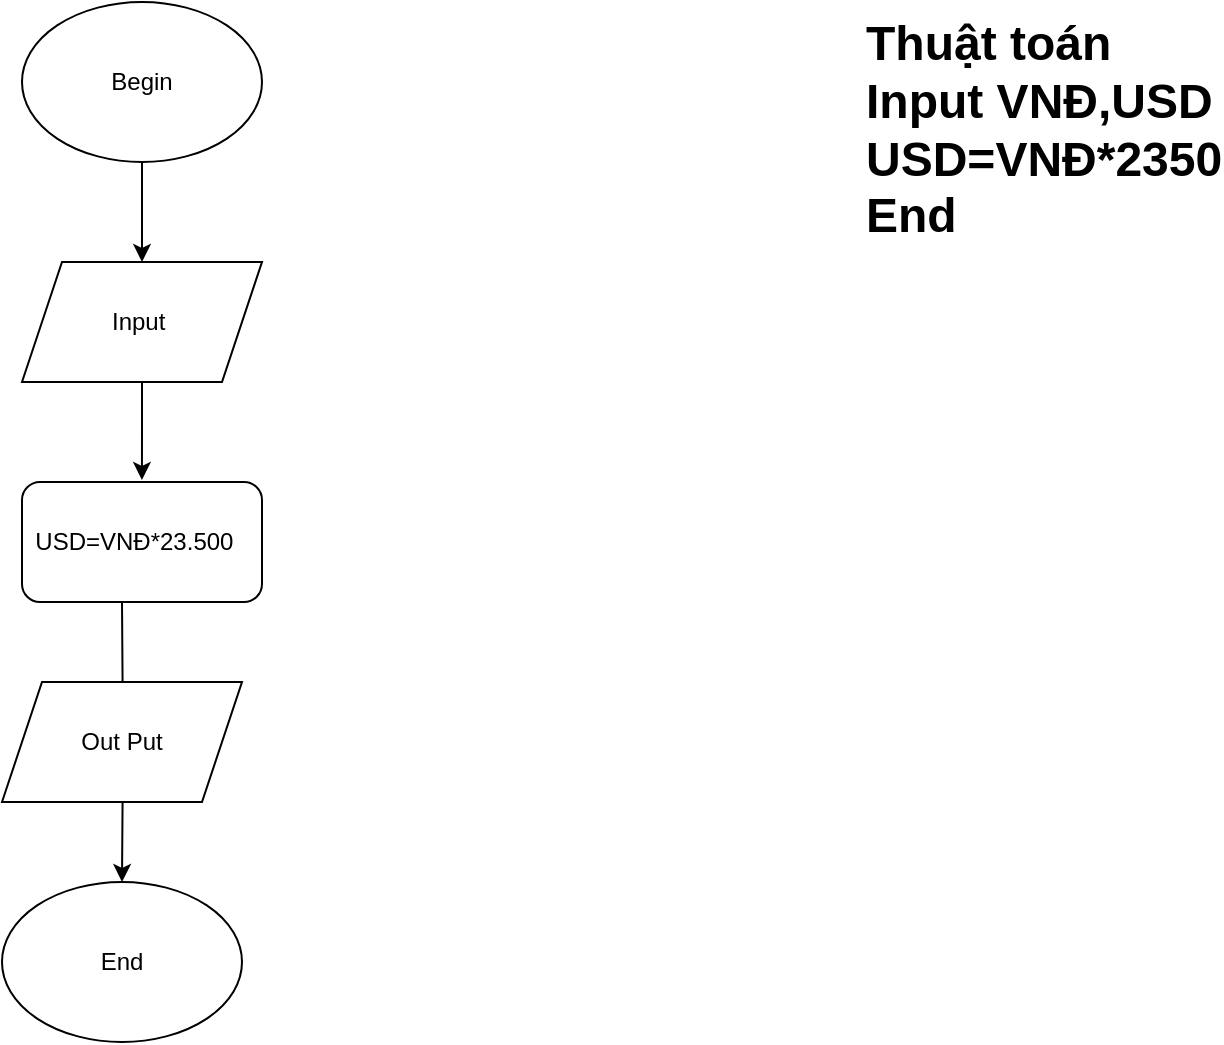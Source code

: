 <mxfile version="27.1.4">
  <diagram name="Page-1" id="l8YTX-6cOPPoikClIkrm">
    <mxGraphModel dx="1042" dy="562" grid="1" gridSize="10" guides="1" tooltips="1" connect="1" arrows="1" fold="1" page="1" pageScale="1" pageWidth="850" pageHeight="1100" math="0" shadow="0">
      <root>
        <mxCell id="0" />
        <mxCell id="1" parent="0" />
        <mxCell id="bysPSU3KUHxThp5r5Yt8-27" style="edgeStyle=orthogonalEdgeStyle;rounded=0;orthogonalLoop=1;jettySize=auto;html=1;exitX=0.5;exitY=1;exitDx=0;exitDy=0;entryX=0.5;entryY=0;entryDx=0;entryDy=0;" edge="1" parent="1" source="bysPSU3KUHxThp5r5Yt8-10" target="bysPSU3KUHxThp5r5Yt8-26">
          <mxGeometry relative="1" as="geometry" />
        </mxCell>
        <mxCell id="bysPSU3KUHxThp5r5Yt8-10" value="Begin" style="ellipse;whiteSpace=wrap;html=1;" vertex="1" parent="1">
          <mxGeometry x="110" y="30" width="120" height="80" as="geometry" />
        </mxCell>
        <mxCell id="bysPSU3KUHxThp5r5Yt8-25" value="&lt;h1 style=&quot;margin-top: 0px;&quot;&gt;Thuật toán&lt;br&gt;Input VNĐ,USD&lt;br&gt;USD=VNĐ*23500&lt;br&gt;End&lt;/h1&gt;" style="text;html=1;whiteSpace=wrap;overflow=hidden;rounded=0;" vertex="1" parent="1">
          <mxGeometry x="530" y="30" width="180" height="120" as="geometry" />
        </mxCell>
        <mxCell id="bysPSU3KUHxThp5r5Yt8-26" value="Input&amp;nbsp;" style="shape=parallelogram;perimeter=parallelogramPerimeter;whiteSpace=wrap;html=1;fixedSize=1;" vertex="1" parent="1">
          <mxGeometry x="110" y="160" width="120" height="60" as="geometry" />
        </mxCell>
        <mxCell id="bysPSU3KUHxThp5r5Yt8-31" style="edgeStyle=orthogonalEdgeStyle;rounded=0;orthogonalLoop=1;jettySize=auto;html=1;exitX=0.5;exitY=1;exitDx=0;exitDy=0;entryX=0.5;entryY=0;entryDx=0;entryDy=0;" edge="1" parent="1" target="bysPSU3KUHxThp5r5Yt8-30">
          <mxGeometry relative="1" as="geometry">
            <mxPoint x="160" y="330" as="sourcePoint" />
          </mxGeometry>
        </mxCell>
        <mxCell id="bysPSU3KUHxThp5r5Yt8-29" style="edgeStyle=orthogonalEdgeStyle;rounded=0;orthogonalLoop=1;jettySize=auto;html=1;exitX=0.5;exitY=1;exitDx=0;exitDy=0;entryX=0.583;entryY=-0.017;entryDx=0;entryDy=0;entryPerimeter=0;" edge="1" parent="1" source="bysPSU3KUHxThp5r5Yt8-26">
          <mxGeometry relative="1" as="geometry">
            <mxPoint x="169.96" y="268.98" as="targetPoint" />
          </mxGeometry>
        </mxCell>
        <mxCell id="bysPSU3KUHxThp5r5Yt8-30" value="End" style="ellipse;whiteSpace=wrap;html=1;" vertex="1" parent="1">
          <mxGeometry x="100" y="470" width="120" height="80" as="geometry" />
        </mxCell>
        <mxCell id="bysPSU3KUHxThp5r5Yt8-32" value="USD=VNĐ*23.500&lt;span style=&quot;white-space: pre;&quot;&gt;&#x9;&lt;/span&gt;" style="rounded=1;whiteSpace=wrap;html=1;" vertex="1" parent="1">
          <mxGeometry x="110" y="270" width="120" height="60" as="geometry" />
        </mxCell>
        <mxCell id="bysPSU3KUHxThp5r5Yt8-33" value="Out Put" style="shape=parallelogram;perimeter=parallelogramPerimeter;whiteSpace=wrap;html=1;fixedSize=1;" vertex="1" parent="1">
          <mxGeometry x="100" y="370" width="120" height="60" as="geometry" />
        </mxCell>
      </root>
    </mxGraphModel>
  </diagram>
</mxfile>
